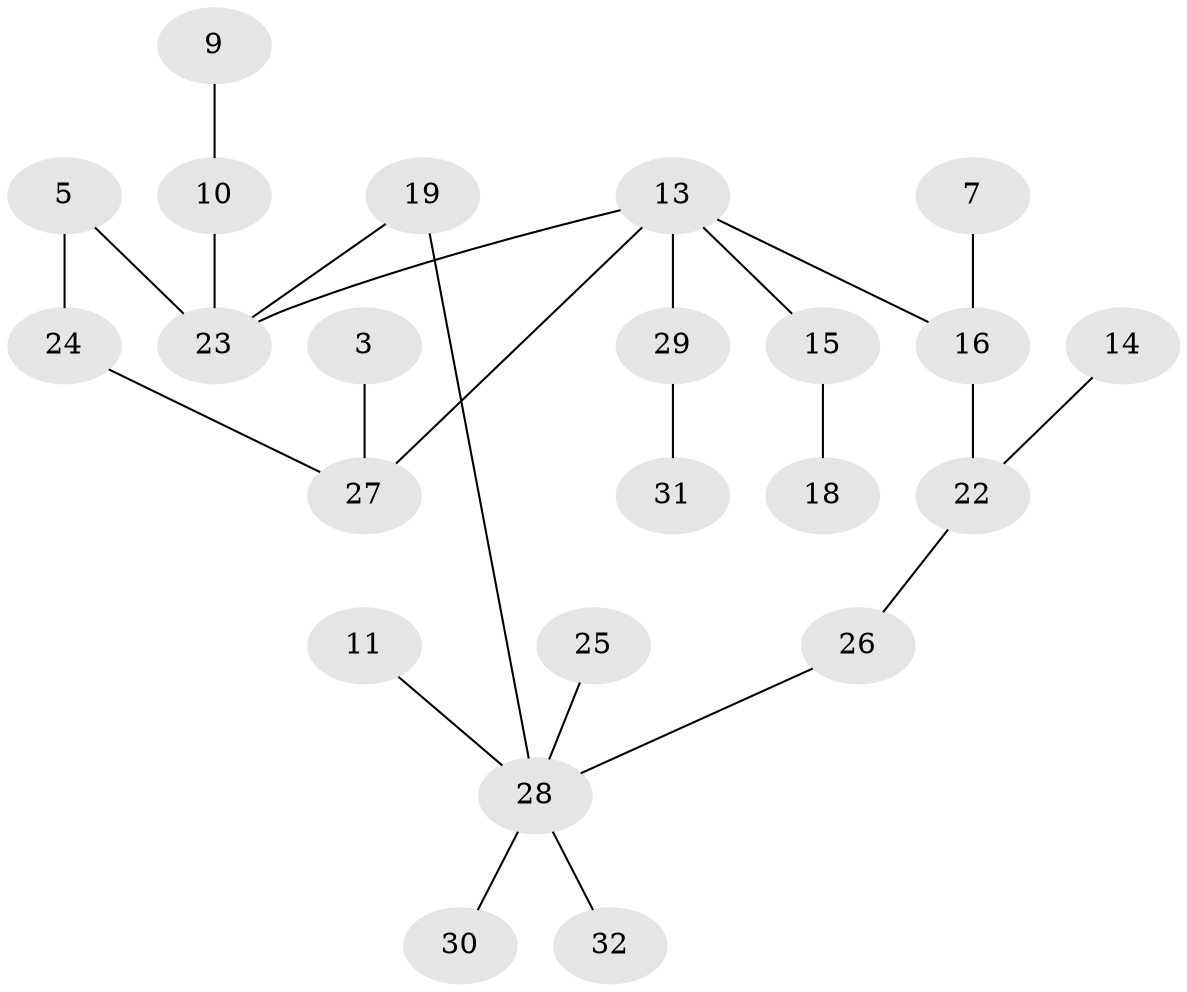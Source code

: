 // original degree distribution, {0: 0.1568627450980392, 1: 0.37254901960784315, 3: 0.11764705882352941, 4: 0.09803921568627451, 2: 0.23529411764705882, 5: 0.0196078431372549}
// Generated by graph-tools (version 1.1) at 2025/35/03/04/25 23:35:50]
// undirected, 23 vertices, 24 edges
graph export_dot {
  node [color=gray90,style=filled];
  3;
  5;
  7;
  9;
  10;
  11;
  13;
  14;
  15;
  16;
  18;
  19;
  22;
  23;
  24;
  25;
  26;
  27;
  28;
  29;
  30;
  31;
  32;
  3 -- 27 [weight=1.0];
  5 -- 23 [weight=1.0];
  5 -- 24 [weight=1.0];
  7 -- 16 [weight=1.0];
  9 -- 10 [weight=1.0];
  10 -- 23 [weight=1.0];
  11 -- 28 [weight=1.0];
  13 -- 15 [weight=1.0];
  13 -- 16 [weight=1.0];
  13 -- 23 [weight=1.0];
  13 -- 27 [weight=1.0];
  13 -- 29 [weight=1.0];
  14 -- 22 [weight=1.0];
  15 -- 18 [weight=1.0];
  16 -- 22 [weight=1.0];
  19 -- 23 [weight=1.0];
  19 -- 28 [weight=1.0];
  22 -- 26 [weight=1.0];
  24 -- 27 [weight=1.0];
  25 -- 28 [weight=1.0];
  26 -- 28 [weight=1.0];
  28 -- 30 [weight=1.0];
  28 -- 32 [weight=1.0];
  29 -- 31 [weight=1.0];
}
